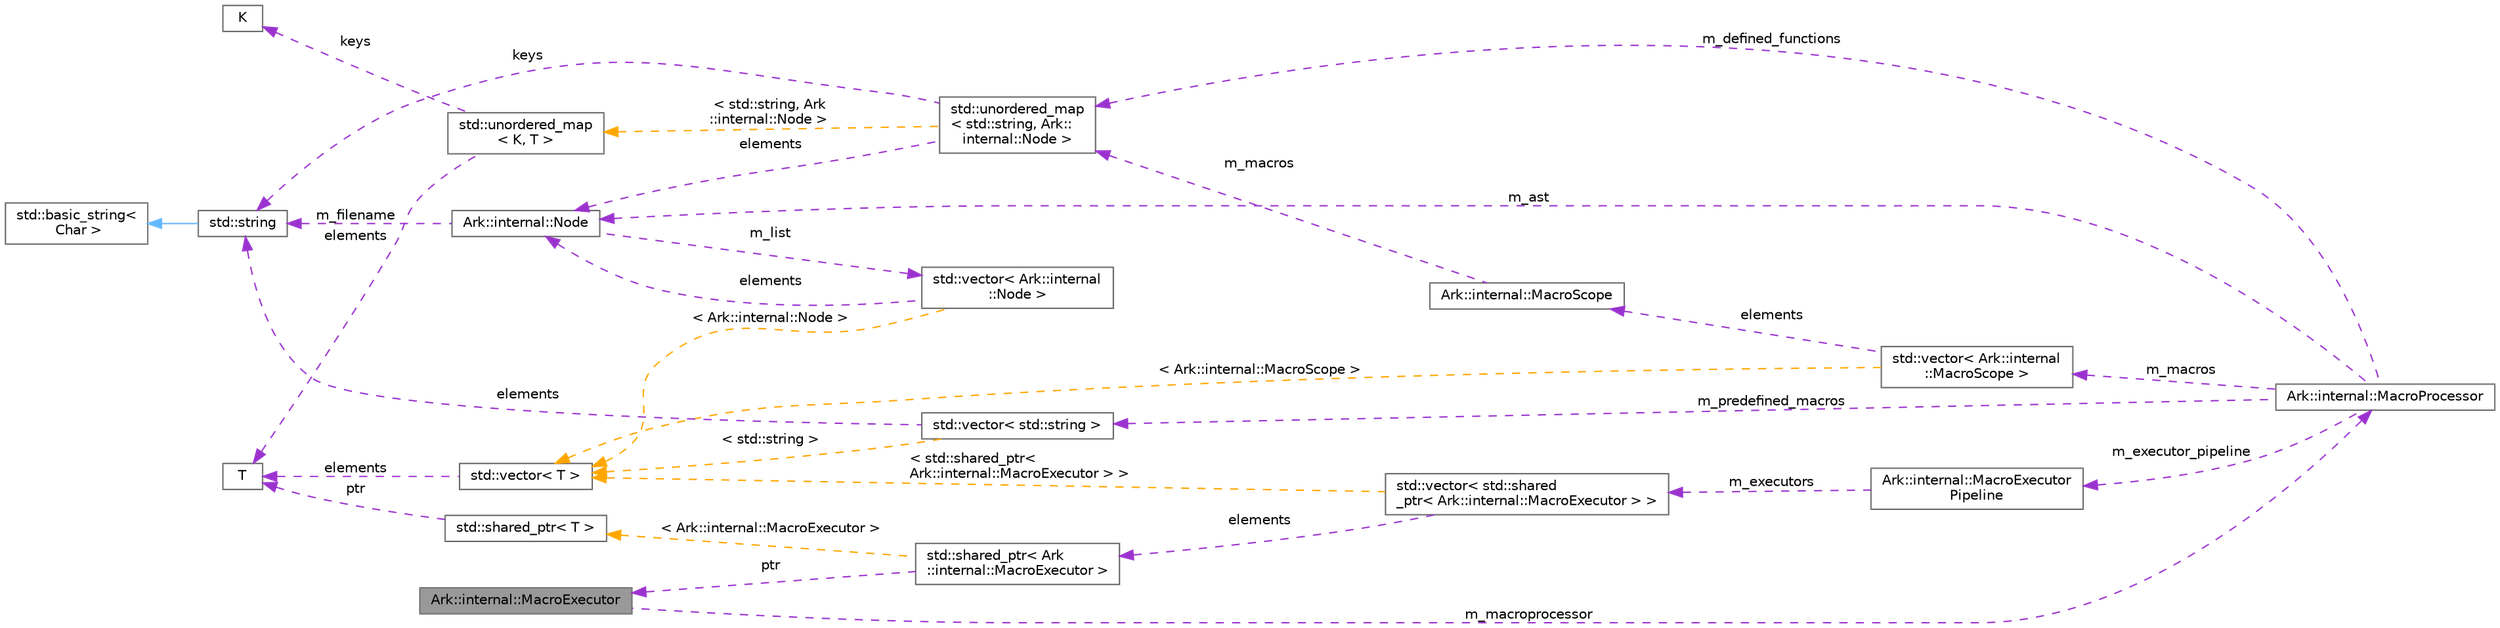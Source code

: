 digraph "Ark::internal::MacroExecutor"
{
 // INTERACTIVE_SVG=YES
 // LATEX_PDF_SIZE
  bgcolor="transparent";
  edge [fontname=Helvetica,fontsize=10,labelfontname=Helvetica,labelfontsize=10];
  node [fontname=Helvetica,fontsize=10,shape=box,height=0.2,width=0.4];
  rankdir="LR";
  Node1 [label="Ark::internal::MacroExecutor",height=0.2,width=0.4,color="gray40", fillcolor="grey60", style="filled", fontcolor="black",tooltip="A class that applies macros in a Node."];
  Node2 -> Node1 [dir="back",color="darkorchid3",style="dashed",label=" m_macroprocessor" ];
  Node2 [label="Ark::internal::MacroProcessor",height=0.2,width=0.4,color="gray40", fillcolor="white", style="filled",URL="$d5/db5/classArk_1_1internal_1_1MacroProcessor.html",tooltip="The class handling the macros definitions and calls, given an AST."];
  Node3 -> Node2 [dir="back",color="darkorchid3",style="dashed",label=" m_ast" ];
  Node3 [label="Ark::internal::Node",height=0.2,width=0.4,color="gray40", fillcolor="white", style="filled",URL="$dc/d9e/classArk_1_1internal_1_1Node.html",tooltip="A node of an Abstract Syntax Tree for ArkScript."];
  Node4 -> Node3 [dir="back",color="darkorchid3",style="dashed",label=" m_list" ];
  Node4 [label="std::vector\< Ark::internal\l::Node \>",height=0.2,width=0.4,color="gray40", fillcolor="white", style="filled",tooltip=" "];
  Node3 -> Node4 [dir="back",color="darkorchid3",style="dashed",label=" elements" ];
  Node5 -> Node4 [dir="back",color="orange",style="dashed",label=" \< Ark::internal::Node \>" ];
  Node5 [label="std::vector\< T \>",height=0.2,width=0.4,color="gray40", fillcolor="white", style="filled",tooltip=" "];
  Node6 -> Node5 [dir="back",color="darkorchid3",style="dashed",label=" elements" ];
  Node6 [label="T",height=0.2,width=0.4,color="gray40", fillcolor="white", style="filled",tooltip=" "];
  Node7 -> Node3 [dir="back",color="darkorchid3",style="dashed",label=" m_filename" ];
  Node7 [label="std::string",height=0.2,width=0.4,color="gray40", fillcolor="white", style="filled",tooltip=" "];
  Node8 -> Node7 [dir="back",color="steelblue1",style="solid"];
  Node8 [label="std::basic_string\<\l Char \>",height=0.2,width=0.4,color="gray40", fillcolor="white", style="filled",tooltip=" "];
  Node9 -> Node2 [dir="back",color="darkorchid3",style="dashed",label=" m_macros" ];
  Node9 [label="std::vector\< Ark::internal\l::MacroScope \>",height=0.2,width=0.4,color="gray40", fillcolor="white", style="filled",tooltip=" "];
  Node10 -> Node9 [dir="back",color="darkorchid3",style="dashed",label=" elements" ];
  Node10 [label="Ark::internal::MacroScope",height=0.2,width=0.4,color="gray40", fillcolor="white", style="filled",URL="$d6/d42/classArk_1_1internal_1_1MacroScope.html",tooltip=" "];
  Node11 -> Node10 [dir="back",color="darkorchid3",style="dashed",label=" m_macros" ];
  Node11 [label="std::unordered_map\l\< std::string, Ark::\linternal::Node \>",height=0.2,width=0.4,color="gray40", fillcolor="white", style="filled",tooltip=" "];
  Node7 -> Node11 [dir="back",color="darkorchid3",style="dashed",label=" keys" ];
  Node3 -> Node11 [dir="back",color="darkorchid3",style="dashed",label=" elements" ];
  Node12 -> Node11 [dir="back",color="orange",style="dashed",label=" \< std::string, Ark\l::internal::Node \>" ];
  Node12 [label="std::unordered_map\l\< K, T \>",height=0.2,width=0.4,color="gray40", fillcolor="white", style="filled",tooltip=" "];
  Node13 -> Node12 [dir="back",color="darkorchid3",style="dashed",label=" keys" ];
  Node13 [label="K",height=0.2,width=0.4,color="gray40", fillcolor="white", style="filled",tooltip=" "];
  Node6 -> Node12 [dir="back",color="darkorchid3",style="dashed",label=" elements" ];
  Node5 -> Node9 [dir="back",color="orange",style="dashed",label=" \< Ark::internal::MacroScope \>" ];
  Node14 -> Node2 [dir="back",color="darkorchid3",style="dashed",label=" m_executor_pipeline" ];
  Node14 [label="Ark::internal::MacroExecutor\lPipeline",height=0.2,width=0.4,color="gray40", fillcolor="white", style="filled",URL="$d7/d22/classArk_1_1internal_1_1MacroExecutorPipeline.html",tooltip="The class that initializes the MacroExecutors."];
  Node15 -> Node14 [dir="back",color="darkorchid3",style="dashed",label=" m_executors" ];
  Node15 [label="std::vector\< std::shared\l_ptr\< Ark::internal::MacroExecutor \> \>",height=0.2,width=0.4,color="gray40", fillcolor="white", style="filled",tooltip=" "];
  Node16 -> Node15 [dir="back",color="darkorchid3",style="dashed",label=" elements" ];
  Node16 [label="std::shared_ptr\< Ark\l::internal::MacroExecutor \>",height=0.2,width=0.4,color="gray40", fillcolor="white", style="filled",tooltip=" "];
  Node1 -> Node16 [dir="back",color="darkorchid3",style="dashed",label=" ptr" ];
  Node17 -> Node16 [dir="back",color="orange",style="dashed",label=" \< Ark::internal::MacroExecutor \>" ];
  Node17 [label="std::shared_ptr\< T \>",height=0.2,width=0.4,color="gray40", fillcolor="white", style="filled",tooltip=" "];
  Node6 -> Node17 [dir="back",color="darkorchid3",style="dashed",label=" ptr" ];
  Node5 -> Node15 [dir="back",color="orange",style="dashed",label=" \< std::shared_ptr\<\l Ark::internal::MacroExecutor \> \>" ];
  Node18 -> Node2 [dir="back",color="darkorchid3",style="dashed",label=" m_predefined_macros" ];
  Node18 [label="std::vector\< std::string \>",height=0.2,width=0.4,color="gray40", fillcolor="white", style="filled",tooltip=" "];
  Node7 -> Node18 [dir="back",color="darkorchid3",style="dashed",label=" elements" ];
  Node5 -> Node18 [dir="back",color="orange",style="dashed",label=" \< std::string \>" ];
  Node11 -> Node2 [dir="back",color="darkorchid3",style="dashed",label=" m_defined_functions" ];
}
